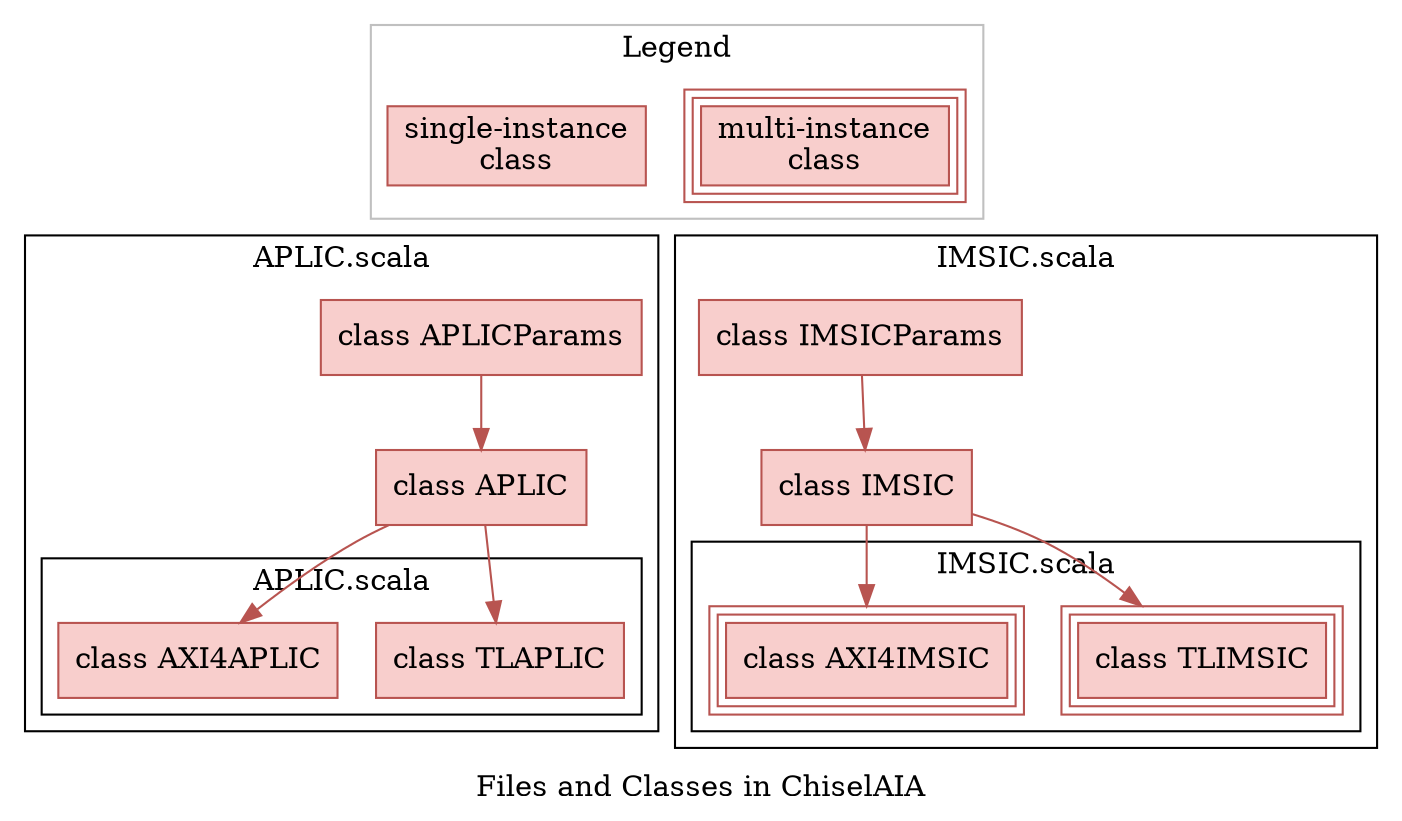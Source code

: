 digraph {
  label="Files and Classes in ChiselAIA"
  bgcolor=transparent;
  node [shape=box];

  subgraph legend {
    cluster=True;
    label=Legend;
    pencolor="gray";

    _class0[label="single-instance\nclass", style="filled", fillcolor="#F8CECC", color="#B85450"];
    _class1[label="multi-instance\nclass", peripheries=3, style="filled", fillcolor="#F8CECC", color="#B85450"];
  }

  subgraph aplic_scala {
    label="APLIC.scala";
    cluster=True;
    aplicparams [label="class APLICParams", style="filled", fillcolor="#F8CECC", color="#B85450"];
    aplic [label="class APLIC", style="filled", fillcolor="#F8CECC", color="#B85450"];
    tlaplic [label="class TLAPLIC", style="filled", fillcolor="#F8CECC", color="#B85450"];
    axi4aplic [label="class AXI4APLIC", style="filled", fillcolor="#F8CECC", color="#B85450"];
    aplicparams -> aplic -> {tlaplic; axi4aplic;}[color="#B85450"];
  }

  subgraph imsic_scala {
    label="IMSIC.scala";
    cluster=True;
    imsicparams [label="class IMSICParams", style="filled", fillcolor="#F8CECC", color="#B85450"];
    imsic [label="class IMSIC", style="filled", fillcolor="#F8CECC", color="#B85450"];
    tlimsic [label="class TLIMSIC", peripheries=3, style="filled", fillcolor="#F8CECC", color="#B85450"];
    axi4imsic [label="class AXI4IMSIC", peripheries=3, style="filled", fillcolor="#F8CECC", color="#B85450"];
    imsicparams -> imsic -> {tlimsic; axi4imsic;}[color="#B85450"];
  }


  _class0 -> aplicparams[color=transparent];
  _class1 -> imsicparams[color=transparent];
}
